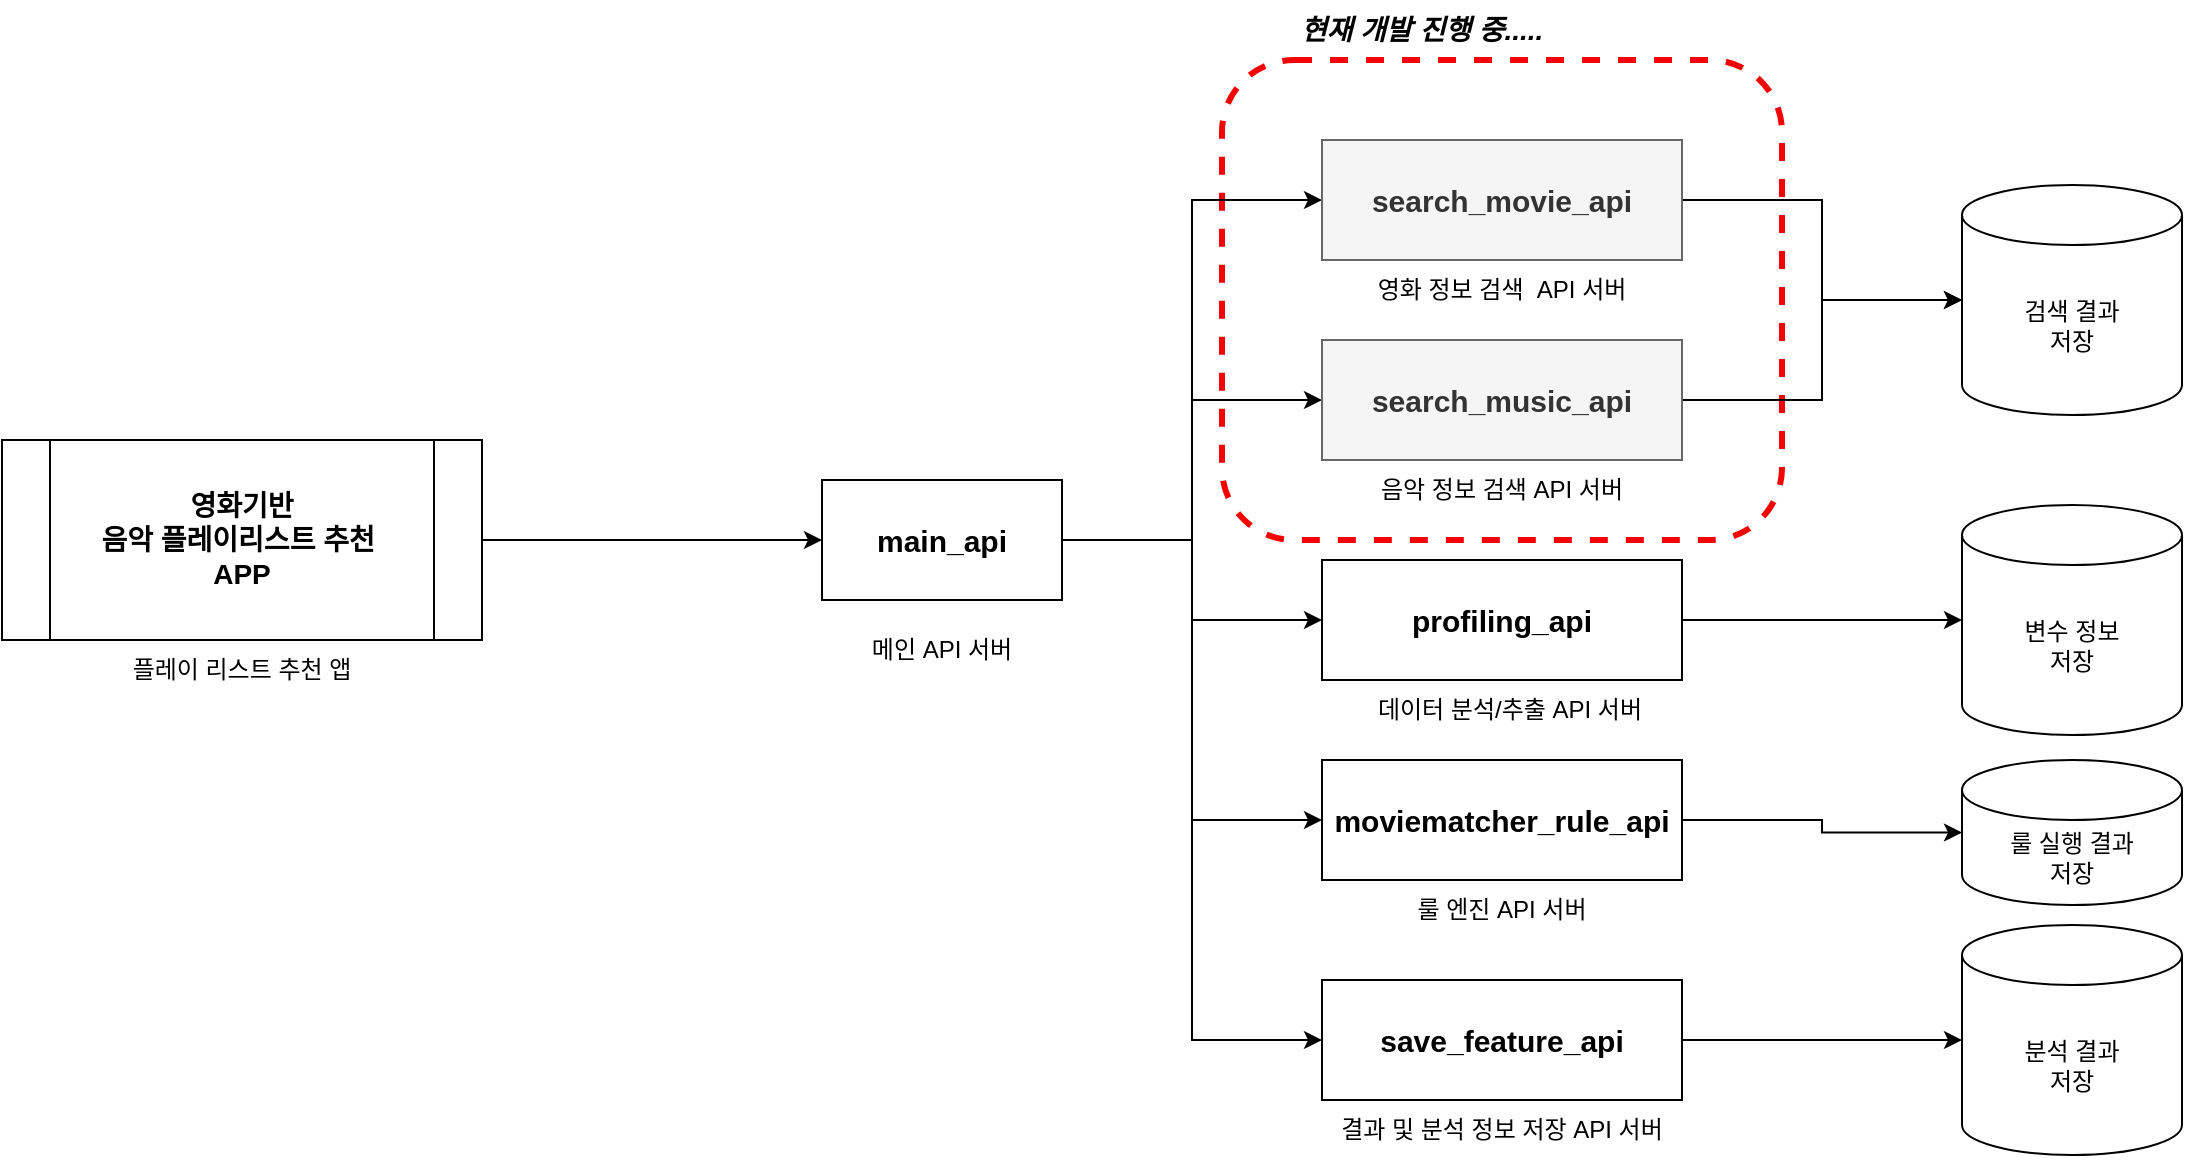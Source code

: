 <mxfile version="21.1.2" type="device">
  <diagram name="페이지-1" id="lJNPSnAFYCphQRBjr0C_">
    <mxGraphModel dx="2245" dy="828" grid="1" gridSize="10" guides="1" tooltips="1" connect="1" arrows="1" fold="1" page="1" pageScale="1" pageWidth="827" pageHeight="1169" math="0" shadow="0">
      <root>
        <mxCell id="0" />
        <mxCell id="1" parent="0" />
        <mxCell id="WfAVJ347IU-LoTLja4PH-21" value="" style="rounded=1;whiteSpace=wrap;html=1;dashed=1;strokeWidth=3;strokeColor=#f20202;" vertex="1" parent="1">
          <mxGeometry x="500" y="180" width="280" height="240" as="geometry" />
        </mxCell>
        <mxCell id="WfAVJ347IU-LoTLja4PH-13" style="edgeStyle=orthogonalEdgeStyle;rounded=0;orthogonalLoop=1;jettySize=auto;html=1;entryX=0;entryY=0.5;entryDx=0;entryDy=0;" edge="1" parent="1" source="WfAVJ347IU-LoTLja4PH-1" target="WfAVJ347IU-LoTLja4PH-2">
          <mxGeometry relative="1" as="geometry" />
        </mxCell>
        <mxCell id="WfAVJ347IU-LoTLja4PH-14" style="edgeStyle=orthogonalEdgeStyle;rounded=0;orthogonalLoop=1;jettySize=auto;html=1;entryX=0;entryY=0.5;entryDx=0;entryDy=0;" edge="1" parent="1" source="WfAVJ347IU-LoTLja4PH-1" target="WfAVJ347IU-LoTLja4PH-3">
          <mxGeometry relative="1" as="geometry" />
        </mxCell>
        <mxCell id="WfAVJ347IU-LoTLja4PH-15" style="edgeStyle=orthogonalEdgeStyle;rounded=0;orthogonalLoop=1;jettySize=auto;html=1;entryX=0;entryY=0.5;entryDx=0;entryDy=0;" edge="1" parent="1" source="WfAVJ347IU-LoTLja4PH-1" target="WfAVJ347IU-LoTLja4PH-4">
          <mxGeometry relative="1" as="geometry" />
        </mxCell>
        <mxCell id="WfAVJ347IU-LoTLja4PH-16" style="edgeStyle=orthogonalEdgeStyle;rounded=0;orthogonalLoop=1;jettySize=auto;html=1;entryX=0;entryY=0.5;entryDx=0;entryDy=0;" edge="1" parent="1" source="WfAVJ347IU-LoTLja4PH-1" target="WfAVJ347IU-LoTLja4PH-5">
          <mxGeometry relative="1" as="geometry" />
        </mxCell>
        <mxCell id="WfAVJ347IU-LoTLja4PH-17" style="edgeStyle=orthogonalEdgeStyle;rounded=0;orthogonalLoop=1;jettySize=auto;html=1;entryX=0;entryY=0.5;entryDx=0;entryDy=0;" edge="1" parent="1" source="WfAVJ347IU-LoTLja4PH-1" target="WfAVJ347IU-LoTLja4PH-6">
          <mxGeometry relative="1" as="geometry" />
        </mxCell>
        <mxCell id="WfAVJ347IU-LoTLja4PH-1" value="main_api" style="rounded=0;whiteSpace=wrap;html=1;fontStyle=1;fontSize=15;" vertex="1" parent="1">
          <mxGeometry x="300" y="390" width="120" height="60" as="geometry" />
        </mxCell>
        <mxCell id="WfAVJ347IU-LoTLja4PH-24" style="edgeStyle=orthogonalEdgeStyle;rounded=0;orthogonalLoop=1;jettySize=auto;html=1;entryX=0;entryY=0.5;entryDx=0;entryDy=0;entryPerimeter=0;" edge="1" parent="1" source="WfAVJ347IU-LoTLja4PH-2" target="WfAVJ347IU-LoTLja4PH-23">
          <mxGeometry relative="1" as="geometry" />
        </mxCell>
        <mxCell id="WfAVJ347IU-LoTLja4PH-2" value="search_movie_api" style="rounded=0;whiteSpace=wrap;html=1;fontStyle=1;fontSize=15;fillColor=#f5f5f5;fontColor=#333333;strokeColor=#666666;" vertex="1" parent="1">
          <mxGeometry x="550" y="220" width="180" height="60" as="geometry" />
        </mxCell>
        <mxCell id="WfAVJ347IU-LoTLja4PH-25" style="edgeStyle=orthogonalEdgeStyle;rounded=0;orthogonalLoop=1;jettySize=auto;html=1;entryX=0;entryY=0.5;entryDx=0;entryDy=0;entryPerimeter=0;" edge="1" parent="1" source="WfAVJ347IU-LoTLja4PH-3" target="WfAVJ347IU-LoTLja4PH-23">
          <mxGeometry relative="1" as="geometry" />
        </mxCell>
        <mxCell id="WfAVJ347IU-LoTLja4PH-3" value="search_music_api" style="rounded=0;whiteSpace=wrap;html=1;fontStyle=1;fontSize=15;fillColor=#f5f5f5;fontColor=#333333;strokeColor=#666666;" vertex="1" parent="1">
          <mxGeometry x="550" y="320" width="180" height="60" as="geometry" />
        </mxCell>
        <mxCell id="WfAVJ347IU-LoTLja4PH-27" style="edgeStyle=orthogonalEdgeStyle;rounded=0;orthogonalLoop=1;jettySize=auto;html=1;entryX=0;entryY=0.5;entryDx=0;entryDy=0;entryPerimeter=0;" edge="1" parent="1" source="WfAVJ347IU-LoTLja4PH-4" target="WfAVJ347IU-LoTLja4PH-26">
          <mxGeometry relative="1" as="geometry" />
        </mxCell>
        <mxCell id="WfAVJ347IU-LoTLja4PH-4" value="profiling_api" style="rounded=0;whiteSpace=wrap;html=1;fontStyle=1;fontSize=15;" vertex="1" parent="1">
          <mxGeometry x="550" y="430" width="180" height="60" as="geometry" />
        </mxCell>
        <mxCell id="WfAVJ347IU-LoTLja4PH-31" style="edgeStyle=orthogonalEdgeStyle;rounded=0;orthogonalLoop=1;jettySize=auto;html=1;entryX=0;entryY=0.5;entryDx=0;entryDy=0;entryPerimeter=0;" edge="1" parent="1" source="WfAVJ347IU-LoTLja4PH-5" target="WfAVJ347IU-LoTLja4PH-30">
          <mxGeometry relative="1" as="geometry" />
        </mxCell>
        <mxCell id="WfAVJ347IU-LoTLja4PH-5" value="moviematcher_rule_api" style="rounded=0;whiteSpace=wrap;html=1;fontStyle=1;fontSize=15;" vertex="1" parent="1">
          <mxGeometry x="550" y="530" width="180" height="60" as="geometry" />
        </mxCell>
        <mxCell id="WfAVJ347IU-LoTLja4PH-29" style="edgeStyle=orthogonalEdgeStyle;rounded=0;orthogonalLoop=1;jettySize=auto;html=1;" edge="1" parent="1" source="WfAVJ347IU-LoTLja4PH-6" target="WfAVJ347IU-LoTLja4PH-28">
          <mxGeometry relative="1" as="geometry" />
        </mxCell>
        <mxCell id="WfAVJ347IU-LoTLja4PH-6" value="save_feature_api" style="rounded=0;whiteSpace=wrap;html=1;fontStyle=1;fontSize=15;" vertex="1" parent="1">
          <mxGeometry x="550" y="640" width="180" height="60" as="geometry" />
        </mxCell>
        <mxCell id="WfAVJ347IU-LoTLja4PH-7" value="메인 API 서버" style="text;html=1;strokeColor=none;fillColor=none;align=center;verticalAlign=middle;whiteSpace=wrap;rounded=0;" vertex="1" parent="1">
          <mxGeometry x="270" y="460" width="180" height="30" as="geometry" />
        </mxCell>
        <mxCell id="WfAVJ347IU-LoTLja4PH-8" value="영화 정보 검색&amp;nbsp; API 서버" style="text;html=1;strokeColor=none;fillColor=none;align=center;verticalAlign=middle;whiteSpace=wrap;rounded=0;" vertex="1" parent="1">
          <mxGeometry x="550" y="280" width="180" height="30" as="geometry" />
        </mxCell>
        <mxCell id="WfAVJ347IU-LoTLja4PH-9" value="음악 정보 검색 API 서버" style="text;html=1;strokeColor=none;fillColor=none;align=center;verticalAlign=middle;whiteSpace=wrap;rounded=0;" vertex="1" parent="1">
          <mxGeometry x="550" y="380" width="180" height="30" as="geometry" />
        </mxCell>
        <mxCell id="WfAVJ347IU-LoTLja4PH-10" value="데이터 분석/추출 API 서버" style="text;html=1;strokeColor=none;fillColor=none;align=center;verticalAlign=middle;whiteSpace=wrap;rounded=0;" vertex="1" parent="1">
          <mxGeometry x="554" y="490" width="180" height="30" as="geometry" />
        </mxCell>
        <mxCell id="WfAVJ347IU-LoTLja4PH-11" value="룰 엔진 API 서버" style="text;html=1;strokeColor=none;fillColor=none;align=center;verticalAlign=middle;whiteSpace=wrap;rounded=0;" vertex="1" parent="1">
          <mxGeometry x="550" y="590" width="180" height="30" as="geometry" />
        </mxCell>
        <mxCell id="WfAVJ347IU-LoTLja4PH-12" value="결과 및 분석 정보 저장 API 서버" style="text;html=1;strokeColor=none;fillColor=none;align=center;verticalAlign=middle;whiteSpace=wrap;rounded=0;" vertex="1" parent="1">
          <mxGeometry x="550" y="700" width="180" height="30" as="geometry" />
        </mxCell>
        <mxCell id="WfAVJ347IU-LoTLja4PH-19" style="edgeStyle=orthogonalEdgeStyle;rounded=0;orthogonalLoop=1;jettySize=auto;html=1;entryX=0;entryY=0.5;entryDx=0;entryDy=0;" edge="1" parent="1" source="WfAVJ347IU-LoTLja4PH-18" target="WfAVJ347IU-LoTLja4PH-1">
          <mxGeometry relative="1" as="geometry" />
        </mxCell>
        <mxCell id="WfAVJ347IU-LoTLja4PH-18" value="영화기반&lt;br style=&quot;font-size: 14px;&quot;&gt;음악 플레이리스트 추천&amp;nbsp;&lt;br style=&quot;font-size: 14px;&quot;&gt;APP&lt;br style=&quot;font-size: 14px;&quot;&gt;" style="shape=process;whiteSpace=wrap;html=1;backgroundOutline=1;fontStyle=1;fontSize=14;" vertex="1" parent="1">
          <mxGeometry x="-110" y="370" width="240" height="100" as="geometry" />
        </mxCell>
        <mxCell id="WfAVJ347IU-LoTLja4PH-20" value="플레이 리스트 추천 앱" style="text;html=1;strokeColor=none;fillColor=none;align=center;verticalAlign=middle;whiteSpace=wrap;rounded=0;" vertex="1" parent="1">
          <mxGeometry x="-80" y="470" width="180" height="30" as="geometry" />
        </mxCell>
        <mxCell id="WfAVJ347IU-LoTLja4PH-22" value="현재 개발 진행 중....." style="text;html=1;strokeColor=none;fillColor=none;align=center;verticalAlign=middle;whiteSpace=wrap;rounded=0;fontStyle=3;fontSize=14;" vertex="1" parent="1">
          <mxGeometry x="510" y="150" width="180" height="30" as="geometry" />
        </mxCell>
        <mxCell id="WfAVJ347IU-LoTLja4PH-23" value="검색 결과&lt;br&gt;저장" style="shape=cylinder3;whiteSpace=wrap;html=1;boundedLbl=1;backgroundOutline=1;size=15;" vertex="1" parent="1">
          <mxGeometry x="870" y="242.5" width="110" height="115" as="geometry" />
        </mxCell>
        <mxCell id="WfAVJ347IU-LoTLja4PH-26" value="변수 정보&lt;br&gt;저장" style="shape=cylinder3;whiteSpace=wrap;html=1;boundedLbl=1;backgroundOutline=1;size=15;" vertex="1" parent="1">
          <mxGeometry x="870" y="402.5" width="110" height="115" as="geometry" />
        </mxCell>
        <mxCell id="WfAVJ347IU-LoTLja4PH-28" value="분석 결과&lt;br&gt;저장" style="shape=cylinder3;whiteSpace=wrap;html=1;boundedLbl=1;backgroundOutline=1;size=15;" vertex="1" parent="1">
          <mxGeometry x="870" y="612.5" width="110" height="115" as="geometry" />
        </mxCell>
        <mxCell id="WfAVJ347IU-LoTLja4PH-30" value="룰 실행 결과&lt;br&gt;저장" style="shape=cylinder3;whiteSpace=wrap;html=1;boundedLbl=1;backgroundOutline=1;size=15;" vertex="1" parent="1">
          <mxGeometry x="870" y="530" width="110" height="72.5" as="geometry" />
        </mxCell>
      </root>
    </mxGraphModel>
  </diagram>
</mxfile>
